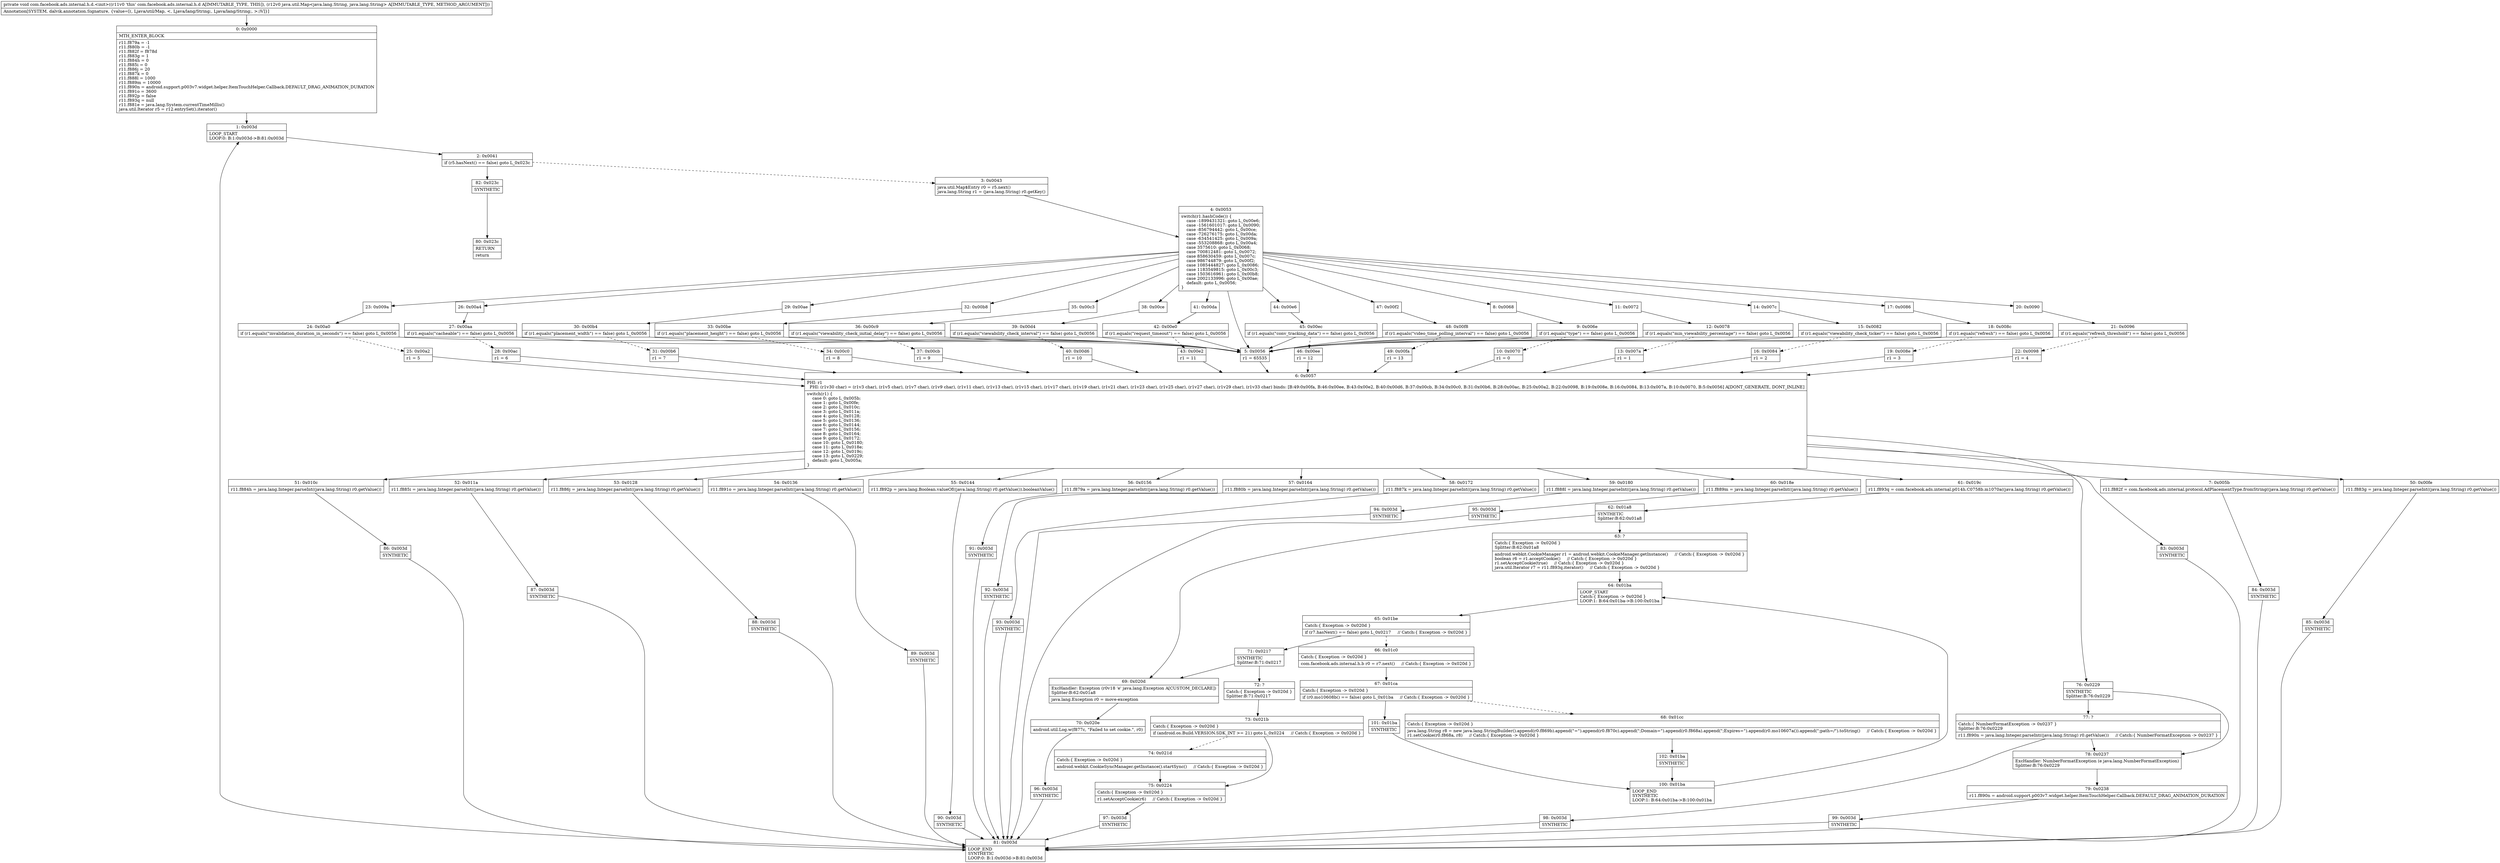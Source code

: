 digraph "CFG forcom.facebook.ads.internal.h.d.\<init\>(Ljava\/util\/Map;)V" {
Node_0 [shape=record,label="{0\:\ 0x0000|MTH_ENTER_BLOCK\l|r11.f879a = \-1\lr11.f880b = \-1\lr11.f882f = f878d\lr11.f883g = 1\lr11.f884h = 0\lr11.f885i = 0\lr11.f886j = 20\lr11.f887k = 0\lr11.f888l = 1000\lr11.f889m = 10000\lr11.f890n = android.support.p003v7.widget.helper.ItemTouchHelper.Callback.DEFAULT_DRAG_ANIMATION_DURATION\lr11.f891o = 3600\lr11.f892p = false\lr11.f893q = null\lr11.f881e = java.lang.System.currentTimeMillis()\ljava.util.Iterator r5 = r12.entrySet().iterator()\l}"];
Node_1 [shape=record,label="{1\:\ 0x003d|LOOP_START\lLOOP:0: B:1:0x003d\-\>B:81:0x003d\l}"];
Node_2 [shape=record,label="{2\:\ 0x0041|if (r5.hasNext() == false) goto L_0x023c\l}"];
Node_3 [shape=record,label="{3\:\ 0x0043|java.util.Map$Entry r0 = r5.next()\ljava.lang.String r1 = (java.lang.String) r0.getKey()\l}"];
Node_4 [shape=record,label="{4\:\ 0x0053|switch(r1.hashCode()) \{\l    case \-1899431321: goto L_0x00e6;\l    case \-1561601017: goto L_0x0090;\l    case \-856794442: goto L_0x00ce;\l    case \-726276175: goto L_0x00da;\l    case \-634541425: goto L_0x009a;\l    case \-553208868: goto L_0x00a4;\l    case 3575610: goto L_0x0068;\l    case 700812481: goto L_0x0072;\l    case 858630459: goto L_0x007c;\l    case 986744879: goto L_0x00f2;\l    case 1085444827: goto L_0x0086;\l    case 1183549815: goto L_0x00c3;\l    case 1503616961: goto L_0x00b8;\l    case 2002133996: goto L_0x00ae;\l    default: goto L_0x0056;\l\}\l}"];
Node_5 [shape=record,label="{5\:\ 0x0056|r1 = 65535\l}"];
Node_6 [shape=record,label="{6\:\ 0x0057|PHI: r1 \l  PHI: (r1v30 char) = (r1v3 char), (r1v5 char), (r1v7 char), (r1v9 char), (r1v11 char), (r1v13 char), (r1v15 char), (r1v17 char), (r1v19 char), (r1v21 char), (r1v23 char), (r1v25 char), (r1v27 char), (r1v29 char), (r1v33 char) binds: [B:49:0x00fa, B:46:0x00ee, B:43:0x00e2, B:40:0x00d6, B:37:0x00cb, B:34:0x00c0, B:31:0x00b6, B:28:0x00ac, B:25:0x00a2, B:22:0x0098, B:19:0x008e, B:16:0x0084, B:13:0x007a, B:10:0x0070, B:5:0x0056] A[DONT_GENERATE, DONT_INLINE]\l|switch(r1) \{\l    case 0: goto L_0x005b;\l    case 1: goto L_0x00fe;\l    case 2: goto L_0x010c;\l    case 3: goto L_0x011a;\l    case 4: goto L_0x0128;\l    case 5: goto L_0x0136;\l    case 6: goto L_0x0144;\l    case 7: goto L_0x0156;\l    case 8: goto L_0x0164;\l    case 9: goto L_0x0172;\l    case 10: goto L_0x0180;\l    case 11: goto L_0x018e;\l    case 12: goto L_0x019c;\l    case 13: goto L_0x0229;\l    default: goto L_0x005a;\l\}\l}"];
Node_7 [shape=record,label="{7\:\ 0x005b|r11.f882f = com.facebook.ads.internal.protocol.AdPlacementType.fromString((java.lang.String) r0.getValue())\l}"];
Node_8 [shape=record,label="{8\:\ 0x0068}"];
Node_9 [shape=record,label="{9\:\ 0x006e|if (r1.equals(\"type\") == false) goto L_0x0056\l}"];
Node_10 [shape=record,label="{10\:\ 0x0070|r1 = 0\l}"];
Node_11 [shape=record,label="{11\:\ 0x0072}"];
Node_12 [shape=record,label="{12\:\ 0x0078|if (r1.equals(\"min_viewability_percentage\") == false) goto L_0x0056\l}"];
Node_13 [shape=record,label="{13\:\ 0x007a|r1 = 1\l}"];
Node_14 [shape=record,label="{14\:\ 0x007c}"];
Node_15 [shape=record,label="{15\:\ 0x0082|if (r1.equals(\"viewability_check_ticker\") == false) goto L_0x0056\l}"];
Node_16 [shape=record,label="{16\:\ 0x0084|r1 = 2\l}"];
Node_17 [shape=record,label="{17\:\ 0x0086}"];
Node_18 [shape=record,label="{18\:\ 0x008c|if (r1.equals(\"refresh\") == false) goto L_0x0056\l}"];
Node_19 [shape=record,label="{19\:\ 0x008e|r1 = 3\l}"];
Node_20 [shape=record,label="{20\:\ 0x0090}"];
Node_21 [shape=record,label="{21\:\ 0x0096|if (r1.equals(\"refresh_threshold\") == false) goto L_0x0056\l}"];
Node_22 [shape=record,label="{22\:\ 0x0098|r1 = 4\l}"];
Node_23 [shape=record,label="{23\:\ 0x009a}"];
Node_24 [shape=record,label="{24\:\ 0x00a0|if (r1.equals(\"invalidation_duration_in_seconds\") == false) goto L_0x0056\l}"];
Node_25 [shape=record,label="{25\:\ 0x00a2|r1 = 5\l}"];
Node_26 [shape=record,label="{26\:\ 0x00a4}"];
Node_27 [shape=record,label="{27\:\ 0x00aa|if (r1.equals(\"cacheable\") == false) goto L_0x0056\l}"];
Node_28 [shape=record,label="{28\:\ 0x00ac|r1 = 6\l}"];
Node_29 [shape=record,label="{29\:\ 0x00ae}"];
Node_30 [shape=record,label="{30\:\ 0x00b4|if (r1.equals(\"placement_width\") == false) goto L_0x0056\l}"];
Node_31 [shape=record,label="{31\:\ 0x00b6|r1 = 7\l}"];
Node_32 [shape=record,label="{32\:\ 0x00b8}"];
Node_33 [shape=record,label="{33\:\ 0x00be|if (r1.equals(\"placement_height\") == false) goto L_0x0056\l}"];
Node_34 [shape=record,label="{34\:\ 0x00c0|r1 = 8\l}"];
Node_35 [shape=record,label="{35\:\ 0x00c3}"];
Node_36 [shape=record,label="{36\:\ 0x00c9|if (r1.equals(\"viewability_check_initial_delay\") == false) goto L_0x0056\l}"];
Node_37 [shape=record,label="{37\:\ 0x00cb|r1 = 9\l}"];
Node_38 [shape=record,label="{38\:\ 0x00ce}"];
Node_39 [shape=record,label="{39\:\ 0x00d4|if (r1.equals(\"viewability_check_interval\") == false) goto L_0x0056\l}"];
Node_40 [shape=record,label="{40\:\ 0x00d6|r1 = 10\l}"];
Node_41 [shape=record,label="{41\:\ 0x00da}"];
Node_42 [shape=record,label="{42\:\ 0x00e0|if (r1.equals(\"request_timeout\") == false) goto L_0x0056\l}"];
Node_43 [shape=record,label="{43\:\ 0x00e2|r1 = 11\l}"];
Node_44 [shape=record,label="{44\:\ 0x00e6}"];
Node_45 [shape=record,label="{45\:\ 0x00ec|if (r1.equals(\"conv_tracking_data\") == false) goto L_0x0056\l}"];
Node_46 [shape=record,label="{46\:\ 0x00ee|r1 = 12\l}"];
Node_47 [shape=record,label="{47\:\ 0x00f2}"];
Node_48 [shape=record,label="{48\:\ 0x00f8|if (r1.equals(\"video_time_polling_interval\") == false) goto L_0x0056\l}"];
Node_49 [shape=record,label="{49\:\ 0x00fa|r1 = 13\l}"];
Node_50 [shape=record,label="{50\:\ 0x00fe|r11.f883g = java.lang.Integer.parseInt((java.lang.String) r0.getValue())\l}"];
Node_51 [shape=record,label="{51\:\ 0x010c|r11.f884h = java.lang.Integer.parseInt((java.lang.String) r0.getValue())\l}"];
Node_52 [shape=record,label="{52\:\ 0x011a|r11.f885i = java.lang.Integer.parseInt((java.lang.String) r0.getValue())\l}"];
Node_53 [shape=record,label="{53\:\ 0x0128|r11.f886j = java.lang.Integer.parseInt((java.lang.String) r0.getValue())\l}"];
Node_54 [shape=record,label="{54\:\ 0x0136|r11.f891o = java.lang.Integer.parseInt((java.lang.String) r0.getValue())\l}"];
Node_55 [shape=record,label="{55\:\ 0x0144|r11.f892p = java.lang.Boolean.valueOf((java.lang.String) r0.getValue()).booleanValue()\l}"];
Node_56 [shape=record,label="{56\:\ 0x0156|r11.f879a = java.lang.Integer.parseInt((java.lang.String) r0.getValue())\l}"];
Node_57 [shape=record,label="{57\:\ 0x0164|r11.f880b = java.lang.Integer.parseInt((java.lang.String) r0.getValue())\l}"];
Node_58 [shape=record,label="{58\:\ 0x0172|r11.f887k = java.lang.Integer.parseInt((java.lang.String) r0.getValue())\l}"];
Node_59 [shape=record,label="{59\:\ 0x0180|r11.f888l = java.lang.Integer.parseInt((java.lang.String) r0.getValue())\l}"];
Node_60 [shape=record,label="{60\:\ 0x018e|r11.f889m = java.lang.Integer.parseInt((java.lang.String) r0.getValue())\l}"];
Node_61 [shape=record,label="{61\:\ 0x019c|r11.f893q = com.facebook.ads.internal.p014h.C0758b.m1070a((java.lang.String) r0.getValue())\l}"];
Node_62 [shape=record,label="{62\:\ 0x01a8|SYNTHETIC\lSplitter:B:62:0x01a8\l}"];
Node_63 [shape=record,label="{63\:\ ?|Catch:\{ Exception \-\> 0x020d \}\lSplitter:B:62:0x01a8\l|android.webkit.CookieManager r1 = android.webkit.CookieManager.getInstance()     \/\/ Catch:\{ Exception \-\> 0x020d \}\lboolean r6 = r1.acceptCookie()     \/\/ Catch:\{ Exception \-\> 0x020d \}\lr1.setAcceptCookie(true)     \/\/ Catch:\{ Exception \-\> 0x020d \}\ljava.util.Iterator r7 = r11.f893q.iterator()     \/\/ Catch:\{ Exception \-\> 0x020d \}\l}"];
Node_64 [shape=record,label="{64\:\ 0x01ba|LOOP_START\lCatch:\{ Exception \-\> 0x020d \}\lLOOP:1: B:64:0x01ba\-\>B:100:0x01ba\l}"];
Node_65 [shape=record,label="{65\:\ 0x01be|Catch:\{ Exception \-\> 0x020d \}\l|if (r7.hasNext() == false) goto L_0x0217     \/\/ Catch:\{ Exception \-\> 0x020d \}\l}"];
Node_66 [shape=record,label="{66\:\ 0x01c0|Catch:\{ Exception \-\> 0x020d \}\l|com.facebook.ads.internal.h.b r0 = r7.next()     \/\/ Catch:\{ Exception \-\> 0x020d \}\l}"];
Node_67 [shape=record,label="{67\:\ 0x01ca|Catch:\{ Exception \-\> 0x020d \}\l|if (r0.mo10608b() == false) goto L_0x01ba     \/\/ Catch:\{ Exception \-\> 0x020d \}\l}"];
Node_68 [shape=record,label="{68\:\ 0x01cc|Catch:\{ Exception \-\> 0x020d \}\l|java.lang.String r8 = new java.lang.StringBuilder().append(r0.f869b).append(\"=\").append(r0.f870c).append(\";Domain=\").append(r0.f868a).append(\";Expires=\").append(r0.mo10607a()).append(\";path=\/\").toString()     \/\/ Catch:\{ Exception \-\> 0x020d \}\lr1.setCookie(r0.f868a, r8)     \/\/ Catch:\{ Exception \-\> 0x020d \}\l}"];
Node_69 [shape=record,label="{69\:\ 0x020d|ExcHandler: Exception (r0v18 'e' java.lang.Exception A[CUSTOM_DECLARE])\lSplitter:B:62:0x01a8\l|java.lang.Exception r0 = move\-exception\l}"];
Node_70 [shape=record,label="{70\:\ 0x020e|android.util.Log.w(f877c, \"Failed to set cookie.\", r0)\l}"];
Node_71 [shape=record,label="{71\:\ 0x0217|SYNTHETIC\lSplitter:B:71:0x0217\l}"];
Node_72 [shape=record,label="{72\:\ ?|Catch:\{ Exception \-\> 0x020d \}\lSplitter:B:71:0x0217\l}"];
Node_73 [shape=record,label="{73\:\ 0x021b|Catch:\{ Exception \-\> 0x020d \}\l|if (android.os.Build.VERSION.SDK_INT \>= 21) goto L_0x0224     \/\/ Catch:\{ Exception \-\> 0x020d \}\l}"];
Node_74 [shape=record,label="{74\:\ 0x021d|Catch:\{ Exception \-\> 0x020d \}\l|android.webkit.CookieSyncManager.getInstance().startSync()     \/\/ Catch:\{ Exception \-\> 0x020d \}\l}"];
Node_75 [shape=record,label="{75\:\ 0x0224|Catch:\{ Exception \-\> 0x020d \}\l|r1.setAcceptCookie(r6)     \/\/ Catch:\{ Exception \-\> 0x020d \}\l}"];
Node_76 [shape=record,label="{76\:\ 0x0229|SYNTHETIC\lSplitter:B:76:0x0229\l}"];
Node_77 [shape=record,label="{77\:\ ?|Catch:\{ NumberFormatException \-\> 0x0237 \}\lSplitter:B:76:0x0229\l|r11.f890n = java.lang.Integer.parseInt((java.lang.String) r0.getValue())     \/\/ Catch:\{ NumberFormatException \-\> 0x0237 \}\l}"];
Node_78 [shape=record,label="{78\:\ 0x0237|ExcHandler: NumberFormatException (e java.lang.NumberFormatException)\lSplitter:B:76:0x0229\l}"];
Node_79 [shape=record,label="{79\:\ 0x0238|r11.f890n = android.support.p003v7.widget.helper.ItemTouchHelper.Callback.DEFAULT_DRAG_ANIMATION_DURATION\l}"];
Node_80 [shape=record,label="{80\:\ 0x023c|RETURN\l|return\l}"];
Node_81 [shape=record,label="{81\:\ 0x003d|LOOP_END\lSYNTHETIC\lLOOP:0: B:1:0x003d\-\>B:81:0x003d\l}"];
Node_82 [shape=record,label="{82\:\ 0x023c|SYNTHETIC\l}"];
Node_83 [shape=record,label="{83\:\ 0x003d|SYNTHETIC\l}"];
Node_84 [shape=record,label="{84\:\ 0x003d|SYNTHETIC\l}"];
Node_85 [shape=record,label="{85\:\ 0x003d|SYNTHETIC\l}"];
Node_86 [shape=record,label="{86\:\ 0x003d|SYNTHETIC\l}"];
Node_87 [shape=record,label="{87\:\ 0x003d|SYNTHETIC\l}"];
Node_88 [shape=record,label="{88\:\ 0x003d|SYNTHETIC\l}"];
Node_89 [shape=record,label="{89\:\ 0x003d|SYNTHETIC\l}"];
Node_90 [shape=record,label="{90\:\ 0x003d|SYNTHETIC\l}"];
Node_91 [shape=record,label="{91\:\ 0x003d|SYNTHETIC\l}"];
Node_92 [shape=record,label="{92\:\ 0x003d|SYNTHETIC\l}"];
Node_93 [shape=record,label="{93\:\ 0x003d|SYNTHETIC\l}"];
Node_94 [shape=record,label="{94\:\ 0x003d|SYNTHETIC\l}"];
Node_95 [shape=record,label="{95\:\ 0x003d|SYNTHETIC\l}"];
Node_96 [shape=record,label="{96\:\ 0x003d|SYNTHETIC\l}"];
Node_97 [shape=record,label="{97\:\ 0x003d|SYNTHETIC\l}"];
Node_98 [shape=record,label="{98\:\ 0x003d|SYNTHETIC\l}"];
Node_99 [shape=record,label="{99\:\ 0x003d|SYNTHETIC\l}"];
Node_100 [shape=record,label="{100\:\ 0x01ba|LOOP_END\lSYNTHETIC\lLOOP:1: B:64:0x01ba\-\>B:100:0x01ba\l}"];
Node_101 [shape=record,label="{101\:\ 0x01ba|SYNTHETIC\l}"];
Node_102 [shape=record,label="{102\:\ 0x01ba|SYNTHETIC\l}"];
MethodNode[shape=record,label="{private void com.facebook.ads.internal.h.d.\<init\>((r11v0 'this' com.facebook.ads.internal.h.d A[IMMUTABLE_TYPE, THIS]), (r12v0 java.util.Map\<java.lang.String, java.lang.String\> A[IMMUTABLE_TYPE, METHOD_ARGUMENT]))  | Annotation[SYSTEM, dalvik.annotation.Signature, \{value=[(, Ljava\/util\/Map, \<, Ljava\/lang\/String;, Ljava\/lang\/String;, \>;)V]\}]\l}"];
MethodNode -> Node_0;
Node_0 -> Node_1;
Node_1 -> Node_2;
Node_2 -> Node_3[style=dashed];
Node_2 -> Node_82;
Node_3 -> Node_4;
Node_4 -> Node_5;
Node_4 -> Node_8;
Node_4 -> Node_11;
Node_4 -> Node_14;
Node_4 -> Node_17;
Node_4 -> Node_20;
Node_4 -> Node_23;
Node_4 -> Node_26;
Node_4 -> Node_29;
Node_4 -> Node_32;
Node_4 -> Node_35;
Node_4 -> Node_38;
Node_4 -> Node_41;
Node_4 -> Node_44;
Node_4 -> Node_47;
Node_5 -> Node_6;
Node_6 -> Node_7;
Node_6 -> Node_50;
Node_6 -> Node_51;
Node_6 -> Node_52;
Node_6 -> Node_53;
Node_6 -> Node_54;
Node_6 -> Node_55;
Node_6 -> Node_56;
Node_6 -> Node_57;
Node_6 -> Node_58;
Node_6 -> Node_59;
Node_6 -> Node_60;
Node_6 -> Node_61;
Node_6 -> Node_76;
Node_6 -> Node_83;
Node_7 -> Node_84;
Node_8 -> Node_9;
Node_9 -> Node_5;
Node_9 -> Node_10[style=dashed];
Node_10 -> Node_6;
Node_11 -> Node_12;
Node_12 -> Node_5;
Node_12 -> Node_13[style=dashed];
Node_13 -> Node_6;
Node_14 -> Node_15;
Node_15 -> Node_5;
Node_15 -> Node_16[style=dashed];
Node_16 -> Node_6;
Node_17 -> Node_18;
Node_18 -> Node_5;
Node_18 -> Node_19[style=dashed];
Node_19 -> Node_6;
Node_20 -> Node_21;
Node_21 -> Node_5;
Node_21 -> Node_22[style=dashed];
Node_22 -> Node_6;
Node_23 -> Node_24;
Node_24 -> Node_5;
Node_24 -> Node_25[style=dashed];
Node_25 -> Node_6;
Node_26 -> Node_27;
Node_27 -> Node_5;
Node_27 -> Node_28[style=dashed];
Node_28 -> Node_6;
Node_29 -> Node_30;
Node_30 -> Node_5;
Node_30 -> Node_31[style=dashed];
Node_31 -> Node_6;
Node_32 -> Node_33;
Node_33 -> Node_5;
Node_33 -> Node_34[style=dashed];
Node_34 -> Node_6;
Node_35 -> Node_36;
Node_36 -> Node_5;
Node_36 -> Node_37[style=dashed];
Node_37 -> Node_6;
Node_38 -> Node_39;
Node_39 -> Node_5;
Node_39 -> Node_40[style=dashed];
Node_40 -> Node_6;
Node_41 -> Node_42;
Node_42 -> Node_5;
Node_42 -> Node_43[style=dashed];
Node_43 -> Node_6;
Node_44 -> Node_45;
Node_45 -> Node_5;
Node_45 -> Node_46[style=dashed];
Node_46 -> Node_6;
Node_47 -> Node_48;
Node_48 -> Node_5;
Node_48 -> Node_49[style=dashed];
Node_49 -> Node_6;
Node_50 -> Node_85;
Node_51 -> Node_86;
Node_52 -> Node_87;
Node_53 -> Node_88;
Node_54 -> Node_89;
Node_55 -> Node_90;
Node_56 -> Node_91;
Node_57 -> Node_92;
Node_58 -> Node_93;
Node_59 -> Node_94;
Node_60 -> Node_95;
Node_61 -> Node_62;
Node_62 -> Node_63;
Node_62 -> Node_69;
Node_63 -> Node_64;
Node_64 -> Node_65;
Node_65 -> Node_66[style=dashed];
Node_65 -> Node_71;
Node_66 -> Node_67;
Node_67 -> Node_68[style=dashed];
Node_67 -> Node_101;
Node_68 -> Node_102;
Node_69 -> Node_70;
Node_70 -> Node_96;
Node_71 -> Node_72;
Node_71 -> Node_69;
Node_72 -> Node_73;
Node_73 -> Node_74[style=dashed];
Node_73 -> Node_75;
Node_74 -> Node_75;
Node_75 -> Node_97;
Node_76 -> Node_77;
Node_76 -> Node_78;
Node_77 -> Node_78;
Node_77 -> Node_98;
Node_78 -> Node_79;
Node_79 -> Node_99;
Node_81 -> Node_1;
Node_82 -> Node_80;
Node_83 -> Node_81;
Node_84 -> Node_81;
Node_85 -> Node_81;
Node_86 -> Node_81;
Node_87 -> Node_81;
Node_88 -> Node_81;
Node_89 -> Node_81;
Node_90 -> Node_81;
Node_91 -> Node_81;
Node_92 -> Node_81;
Node_93 -> Node_81;
Node_94 -> Node_81;
Node_95 -> Node_81;
Node_96 -> Node_81;
Node_97 -> Node_81;
Node_98 -> Node_81;
Node_99 -> Node_81;
Node_100 -> Node_64;
Node_101 -> Node_100;
Node_102 -> Node_100;
}

